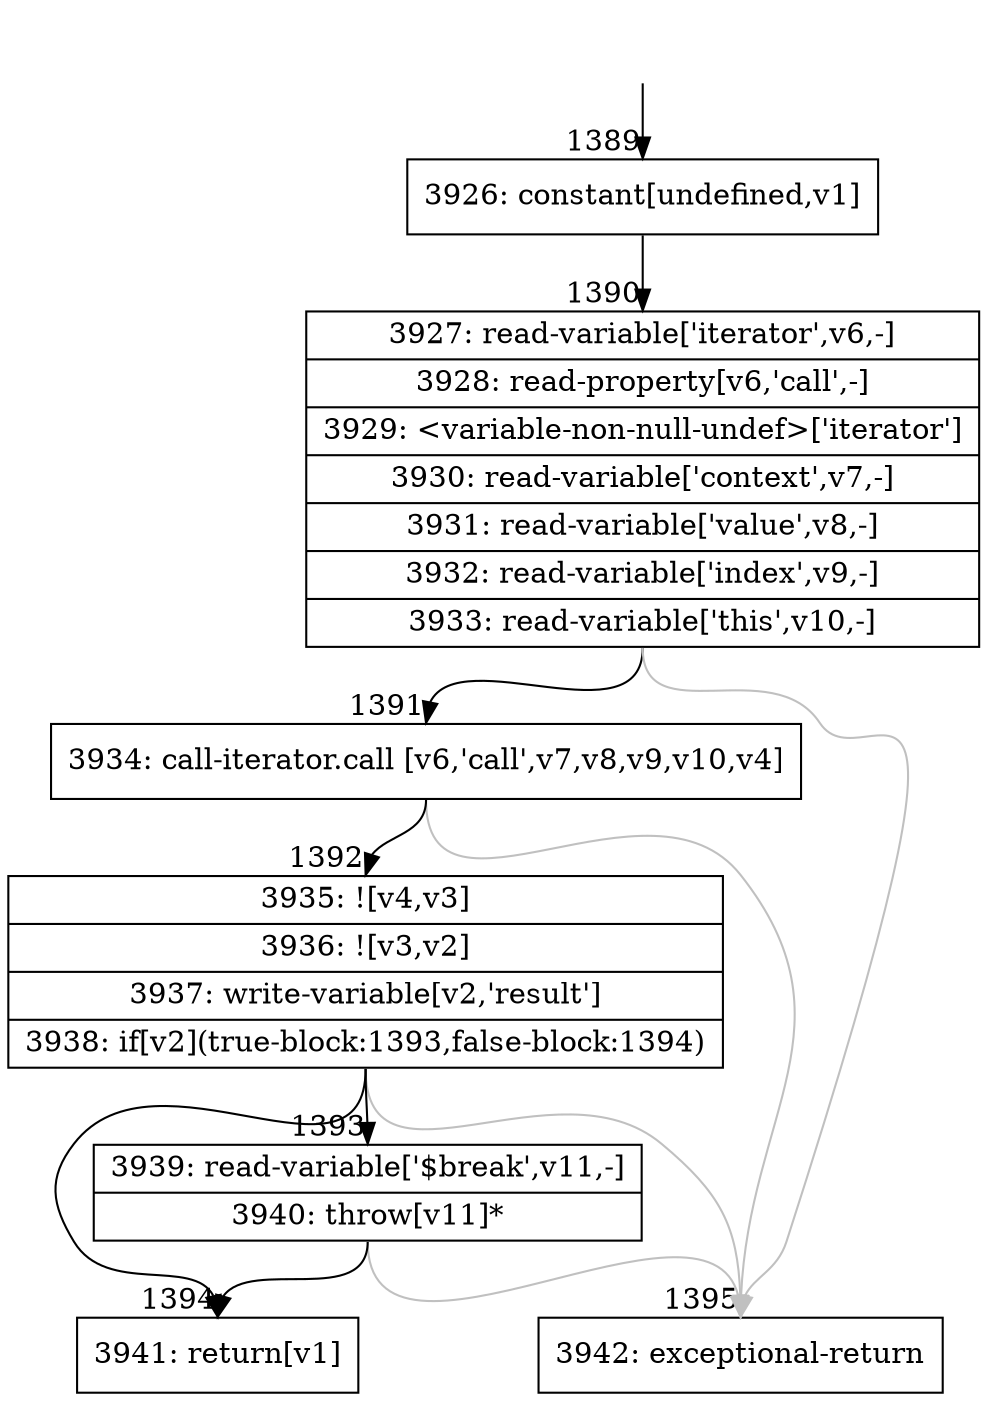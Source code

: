 digraph {
rankdir="TD"
BB_entry117[shape=none,label=""];
BB_entry117 -> BB1389 [tailport=s, headport=n, headlabel="    1389"]
BB1389 [shape=record label="{3926: constant[undefined,v1]}" ] 
BB1389 -> BB1390 [tailport=s, headport=n, headlabel="      1390"]
BB1390 [shape=record label="{3927: read-variable['iterator',v6,-]|3928: read-property[v6,'call',-]|3929: \<variable-non-null-undef\>['iterator']|3930: read-variable['context',v7,-]|3931: read-variable['value',v8,-]|3932: read-variable['index',v9,-]|3933: read-variable['this',v10,-]}" ] 
BB1390 -> BB1391 [tailport=s, headport=n, headlabel="      1391"]
BB1390 -> BB1395 [tailport=s, headport=n, color=gray, headlabel="      1395"]
BB1391 [shape=record label="{3934: call-iterator.call [v6,'call',v7,v8,v9,v10,v4]}" ] 
BB1391 -> BB1392 [tailport=s, headport=n, headlabel="      1392"]
BB1391 -> BB1395 [tailport=s, headport=n, color=gray]
BB1392 [shape=record label="{3935: ![v4,v3]|3936: ![v3,v2]|3937: write-variable[v2,'result']|3938: if[v2](true-block:1393,false-block:1394)}" ] 
BB1392 -> BB1393 [tailport=s, headport=n, headlabel="      1393"]
BB1392 -> BB1394 [tailport=s, headport=n, headlabel="      1394"]
BB1392 -> BB1395 [tailport=s, headport=n, color=gray]
BB1393 [shape=record label="{3939: read-variable['$break',v11,-]|3940: throw[v11]*}" ] 
BB1393 -> BB1394 [tailport=s, headport=n]
BB1393 -> BB1395 [tailport=s, headport=n, color=gray]
BB1394 [shape=record label="{3941: return[v1]}" ] 
BB1395 [shape=record label="{3942: exceptional-return}" ] 
//#$~ 889
}
